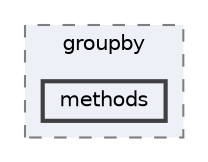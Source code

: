 digraph "/home/jam/Research/IRES-2025/dev/src/llm-scripts/testing/hypothesis-testing/hyp-env/lib/python3.12/site-packages/pandas/tests/groupby/methods"
{
 // LATEX_PDF_SIZE
  bgcolor="transparent";
  edge [fontname=Helvetica,fontsize=10,labelfontname=Helvetica,labelfontsize=10];
  node [fontname=Helvetica,fontsize=10,shape=box,height=0.2,width=0.4];
  compound=true
  subgraph clusterdir_5fc643ddc7c8b4937ac9f3684fda7f7d {
    graph [ bgcolor="#edf0f7", pencolor="grey50", label="groupby", fontname=Helvetica,fontsize=10 style="filled,dashed", URL="dir_5fc643ddc7c8b4937ac9f3684fda7f7d.html",tooltip=""]
  dir_19473c438fdd1d8fbda7caafa0a1e281 [label="methods", fillcolor="#edf0f7", color="grey25", style="filled,bold", URL="dir_19473c438fdd1d8fbda7caafa0a1e281.html",tooltip=""];
  }
}
